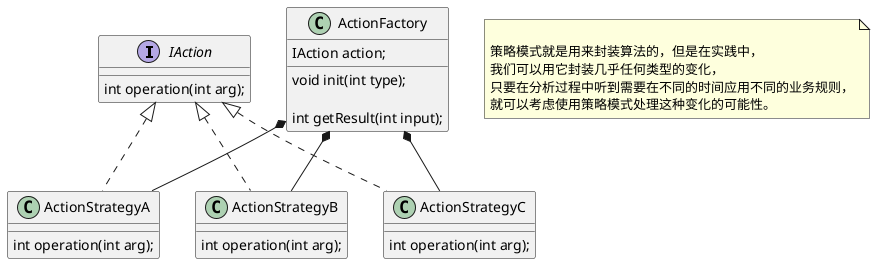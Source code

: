 @startuml


interface IAction {
    int operation(int arg);
}

class ActionStrategyA implements IAction {
    int operation(int arg);
}

class ActionStrategyB implements IAction {
    int operation(int arg);
}


class ActionStrategyC implements IAction {
    int operation(int arg);
}

class ActionFactory {

    IAction action;

    void init(int type);

    int getResult(int input);
}

ActionFactory *-- ActionStrategyA
ActionFactory *-- ActionStrategyB
ActionFactory *-- ActionStrategyC

note as N1

  策略模式就是用来封装算法的，但是在实践中，
  我们可以用它封装几乎任何类型的变化，
  只要在分析过程中听到需要在不同的时间应用不同的业务规则，
  就可以考虑使用策略模式处理这种变化的可能性。
end note


@enduml